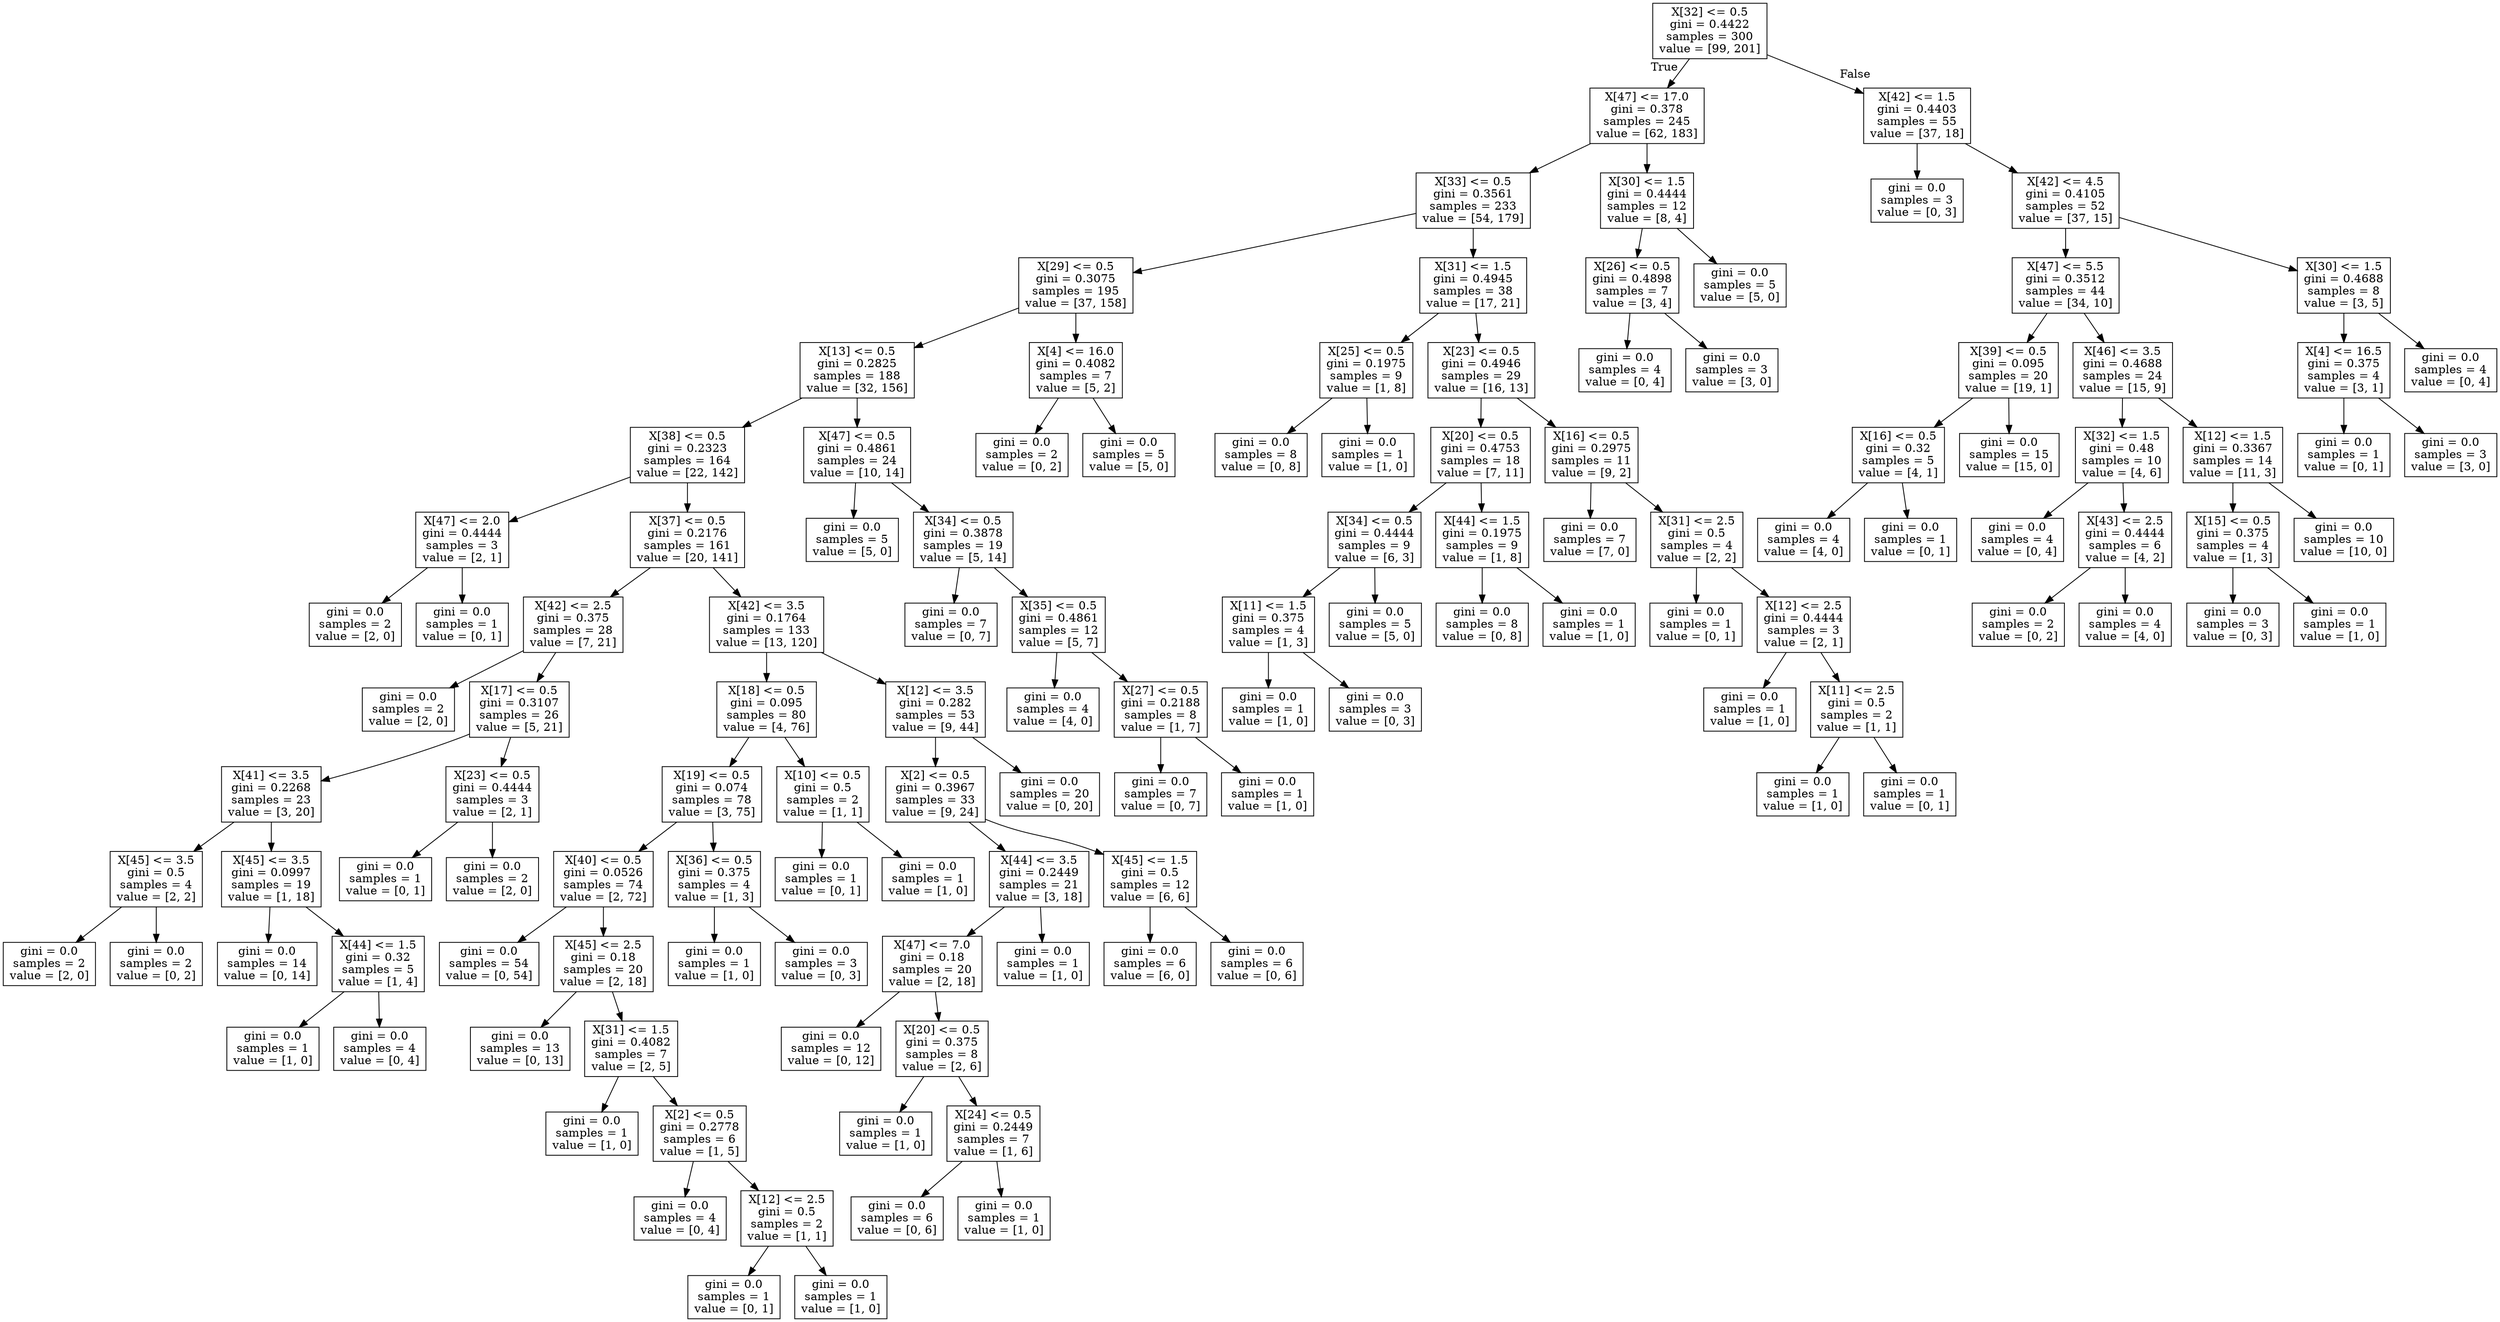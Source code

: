digraph Tree {
node [shape=box] ;
0 [label="X[32] <= 0.5\ngini = 0.4422\nsamples = 300\nvalue = [99, 201]"] ;
1 [label="X[47] <= 17.0\ngini = 0.378\nsamples = 245\nvalue = [62, 183]"] ;
0 -> 1 [labeldistance=2.5, labelangle=45, headlabel="True"] ;
2 [label="X[33] <= 0.5\ngini = 0.3561\nsamples = 233\nvalue = [54, 179]"] ;
1 -> 2 ;
3 [label="X[29] <= 0.5\ngini = 0.3075\nsamples = 195\nvalue = [37, 158]"] ;
2 -> 3 ;
4 [label="X[13] <= 0.5\ngini = 0.2825\nsamples = 188\nvalue = [32, 156]"] ;
3 -> 4 ;
5 [label="X[38] <= 0.5\ngini = 0.2323\nsamples = 164\nvalue = [22, 142]"] ;
4 -> 5 ;
6 [label="X[47] <= 2.0\ngini = 0.4444\nsamples = 3\nvalue = [2, 1]"] ;
5 -> 6 ;
7 [label="gini = 0.0\nsamples = 2\nvalue = [2, 0]"] ;
6 -> 7 ;
8 [label="gini = 0.0\nsamples = 1\nvalue = [0, 1]"] ;
6 -> 8 ;
9 [label="X[37] <= 0.5\ngini = 0.2176\nsamples = 161\nvalue = [20, 141]"] ;
5 -> 9 ;
10 [label="X[42] <= 2.5\ngini = 0.375\nsamples = 28\nvalue = [7, 21]"] ;
9 -> 10 ;
11 [label="gini = 0.0\nsamples = 2\nvalue = [2, 0]"] ;
10 -> 11 ;
12 [label="X[17] <= 0.5\ngini = 0.3107\nsamples = 26\nvalue = [5, 21]"] ;
10 -> 12 ;
13 [label="X[41] <= 3.5\ngini = 0.2268\nsamples = 23\nvalue = [3, 20]"] ;
12 -> 13 ;
14 [label="X[45] <= 3.5\ngini = 0.5\nsamples = 4\nvalue = [2, 2]"] ;
13 -> 14 ;
15 [label="gini = 0.0\nsamples = 2\nvalue = [2, 0]"] ;
14 -> 15 ;
16 [label="gini = 0.0\nsamples = 2\nvalue = [0, 2]"] ;
14 -> 16 ;
17 [label="X[45] <= 3.5\ngini = 0.0997\nsamples = 19\nvalue = [1, 18]"] ;
13 -> 17 ;
18 [label="gini = 0.0\nsamples = 14\nvalue = [0, 14]"] ;
17 -> 18 ;
19 [label="X[44] <= 1.5\ngini = 0.32\nsamples = 5\nvalue = [1, 4]"] ;
17 -> 19 ;
20 [label="gini = 0.0\nsamples = 1\nvalue = [1, 0]"] ;
19 -> 20 ;
21 [label="gini = 0.0\nsamples = 4\nvalue = [0, 4]"] ;
19 -> 21 ;
22 [label="X[23] <= 0.5\ngini = 0.4444\nsamples = 3\nvalue = [2, 1]"] ;
12 -> 22 ;
23 [label="gini = 0.0\nsamples = 1\nvalue = [0, 1]"] ;
22 -> 23 ;
24 [label="gini = 0.0\nsamples = 2\nvalue = [2, 0]"] ;
22 -> 24 ;
25 [label="X[42] <= 3.5\ngini = 0.1764\nsamples = 133\nvalue = [13, 120]"] ;
9 -> 25 ;
26 [label="X[18] <= 0.5\ngini = 0.095\nsamples = 80\nvalue = [4, 76]"] ;
25 -> 26 ;
27 [label="X[19] <= 0.5\ngini = 0.074\nsamples = 78\nvalue = [3, 75]"] ;
26 -> 27 ;
28 [label="X[40] <= 0.5\ngini = 0.0526\nsamples = 74\nvalue = [2, 72]"] ;
27 -> 28 ;
29 [label="gini = 0.0\nsamples = 54\nvalue = [0, 54]"] ;
28 -> 29 ;
30 [label="X[45] <= 2.5\ngini = 0.18\nsamples = 20\nvalue = [2, 18]"] ;
28 -> 30 ;
31 [label="gini = 0.0\nsamples = 13\nvalue = [0, 13]"] ;
30 -> 31 ;
32 [label="X[31] <= 1.5\ngini = 0.4082\nsamples = 7\nvalue = [2, 5]"] ;
30 -> 32 ;
33 [label="gini = 0.0\nsamples = 1\nvalue = [1, 0]"] ;
32 -> 33 ;
34 [label="X[2] <= 0.5\ngini = 0.2778\nsamples = 6\nvalue = [1, 5]"] ;
32 -> 34 ;
35 [label="gini = 0.0\nsamples = 4\nvalue = [0, 4]"] ;
34 -> 35 ;
36 [label="X[12] <= 2.5\ngini = 0.5\nsamples = 2\nvalue = [1, 1]"] ;
34 -> 36 ;
37 [label="gini = 0.0\nsamples = 1\nvalue = [0, 1]"] ;
36 -> 37 ;
38 [label="gini = 0.0\nsamples = 1\nvalue = [1, 0]"] ;
36 -> 38 ;
39 [label="X[36] <= 0.5\ngini = 0.375\nsamples = 4\nvalue = [1, 3]"] ;
27 -> 39 ;
40 [label="gini = 0.0\nsamples = 1\nvalue = [1, 0]"] ;
39 -> 40 ;
41 [label="gini = 0.0\nsamples = 3\nvalue = [0, 3]"] ;
39 -> 41 ;
42 [label="X[10] <= 0.5\ngini = 0.5\nsamples = 2\nvalue = [1, 1]"] ;
26 -> 42 ;
43 [label="gini = 0.0\nsamples = 1\nvalue = [0, 1]"] ;
42 -> 43 ;
44 [label="gini = 0.0\nsamples = 1\nvalue = [1, 0]"] ;
42 -> 44 ;
45 [label="X[12] <= 3.5\ngini = 0.282\nsamples = 53\nvalue = [9, 44]"] ;
25 -> 45 ;
46 [label="X[2] <= 0.5\ngini = 0.3967\nsamples = 33\nvalue = [9, 24]"] ;
45 -> 46 ;
47 [label="X[44] <= 3.5\ngini = 0.2449\nsamples = 21\nvalue = [3, 18]"] ;
46 -> 47 ;
48 [label="X[47] <= 7.0\ngini = 0.18\nsamples = 20\nvalue = [2, 18]"] ;
47 -> 48 ;
49 [label="gini = 0.0\nsamples = 12\nvalue = [0, 12]"] ;
48 -> 49 ;
50 [label="X[20] <= 0.5\ngini = 0.375\nsamples = 8\nvalue = [2, 6]"] ;
48 -> 50 ;
51 [label="gini = 0.0\nsamples = 1\nvalue = [1, 0]"] ;
50 -> 51 ;
52 [label="X[24] <= 0.5\ngini = 0.2449\nsamples = 7\nvalue = [1, 6]"] ;
50 -> 52 ;
53 [label="gini = 0.0\nsamples = 6\nvalue = [0, 6]"] ;
52 -> 53 ;
54 [label="gini = 0.0\nsamples = 1\nvalue = [1, 0]"] ;
52 -> 54 ;
55 [label="gini = 0.0\nsamples = 1\nvalue = [1, 0]"] ;
47 -> 55 ;
56 [label="X[45] <= 1.5\ngini = 0.5\nsamples = 12\nvalue = [6, 6]"] ;
46 -> 56 ;
57 [label="gini = 0.0\nsamples = 6\nvalue = [6, 0]"] ;
56 -> 57 ;
58 [label="gini = 0.0\nsamples = 6\nvalue = [0, 6]"] ;
56 -> 58 ;
59 [label="gini = 0.0\nsamples = 20\nvalue = [0, 20]"] ;
45 -> 59 ;
60 [label="X[47] <= 0.5\ngini = 0.4861\nsamples = 24\nvalue = [10, 14]"] ;
4 -> 60 ;
61 [label="gini = 0.0\nsamples = 5\nvalue = [5, 0]"] ;
60 -> 61 ;
62 [label="X[34] <= 0.5\ngini = 0.3878\nsamples = 19\nvalue = [5, 14]"] ;
60 -> 62 ;
63 [label="gini = 0.0\nsamples = 7\nvalue = [0, 7]"] ;
62 -> 63 ;
64 [label="X[35] <= 0.5\ngini = 0.4861\nsamples = 12\nvalue = [5, 7]"] ;
62 -> 64 ;
65 [label="gini = 0.0\nsamples = 4\nvalue = [4, 0]"] ;
64 -> 65 ;
66 [label="X[27] <= 0.5\ngini = 0.2188\nsamples = 8\nvalue = [1, 7]"] ;
64 -> 66 ;
67 [label="gini = 0.0\nsamples = 7\nvalue = [0, 7]"] ;
66 -> 67 ;
68 [label="gini = 0.0\nsamples = 1\nvalue = [1, 0]"] ;
66 -> 68 ;
69 [label="X[4] <= 16.0\ngini = 0.4082\nsamples = 7\nvalue = [5, 2]"] ;
3 -> 69 ;
70 [label="gini = 0.0\nsamples = 2\nvalue = [0, 2]"] ;
69 -> 70 ;
71 [label="gini = 0.0\nsamples = 5\nvalue = [5, 0]"] ;
69 -> 71 ;
72 [label="X[31] <= 1.5\ngini = 0.4945\nsamples = 38\nvalue = [17, 21]"] ;
2 -> 72 ;
73 [label="X[25] <= 0.5\ngini = 0.1975\nsamples = 9\nvalue = [1, 8]"] ;
72 -> 73 ;
74 [label="gini = 0.0\nsamples = 8\nvalue = [0, 8]"] ;
73 -> 74 ;
75 [label="gini = 0.0\nsamples = 1\nvalue = [1, 0]"] ;
73 -> 75 ;
76 [label="X[23] <= 0.5\ngini = 0.4946\nsamples = 29\nvalue = [16, 13]"] ;
72 -> 76 ;
77 [label="X[20] <= 0.5\ngini = 0.4753\nsamples = 18\nvalue = [7, 11]"] ;
76 -> 77 ;
78 [label="X[34] <= 0.5\ngini = 0.4444\nsamples = 9\nvalue = [6, 3]"] ;
77 -> 78 ;
79 [label="X[11] <= 1.5\ngini = 0.375\nsamples = 4\nvalue = [1, 3]"] ;
78 -> 79 ;
80 [label="gini = 0.0\nsamples = 1\nvalue = [1, 0]"] ;
79 -> 80 ;
81 [label="gini = 0.0\nsamples = 3\nvalue = [0, 3]"] ;
79 -> 81 ;
82 [label="gini = 0.0\nsamples = 5\nvalue = [5, 0]"] ;
78 -> 82 ;
83 [label="X[44] <= 1.5\ngini = 0.1975\nsamples = 9\nvalue = [1, 8]"] ;
77 -> 83 ;
84 [label="gini = 0.0\nsamples = 8\nvalue = [0, 8]"] ;
83 -> 84 ;
85 [label="gini = 0.0\nsamples = 1\nvalue = [1, 0]"] ;
83 -> 85 ;
86 [label="X[16] <= 0.5\ngini = 0.2975\nsamples = 11\nvalue = [9, 2]"] ;
76 -> 86 ;
87 [label="gini = 0.0\nsamples = 7\nvalue = [7, 0]"] ;
86 -> 87 ;
88 [label="X[31] <= 2.5\ngini = 0.5\nsamples = 4\nvalue = [2, 2]"] ;
86 -> 88 ;
89 [label="gini = 0.0\nsamples = 1\nvalue = [0, 1]"] ;
88 -> 89 ;
90 [label="X[12] <= 2.5\ngini = 0.4444\nsamples = 3\nvalue = [2, 1]"] ;
88 -> 90 ;
91 [label="gini = 0.0\nsamples = 1\nvalue = [1, 0]"] ;
90 -> 91 ;
92 [label="X[11] <= 2.5\ngini = 0.5\nsamples = 2\nvalue = [1, 1]"] ;
90 -> 92 ;
93 [label="gini = 0.0\nsamples = 1\nvalue = [1, 0]"] ;
92 -> 93 ;
94 [label="gini = 0.0\nsamples = 1\nvalue = [0, 1]"] ;
92 -> 94 ;
95 [label="X[30] <= 1.5\ngini = 0.4444\nsamples = 12\nvalue = [8, 4]"] ;
1 -> 95 ;
96 [label="X[26] <= 0.5\ngini = 0.4898\nsamples = 7\nvalue = [3, 4]"] ;
95 -> 96 ;
97 [label="gini = 0.0\nsamples = 4\nvalue = [0, 4]"] ;
96 -> 97 ;
98 [label="gini = 0.0\nsamples = 3\nvalue = [3, 0]"] ;
96 -> 98 ;
99 [label="gini = 0.0\nsamples = 5\nvalue = [5, 0]"] ;
95 -> 99 ;
100 [label="X[42] <= 1.5\ngini = 0.4403\nsamples = 55\nvalue = [37, 18]"] ;
0 -> 100 [labeldistance=2.5, labelangle=-45, headlabel="False"] ;
101 [label="gini = 0.0\nsamples = 3\nvalue = [0, 3]"] ;
100 -> 101 ;
102 [label="X[42] <= 4.5\ngini = 0.4105\nsamples = 52\nvalue = [37, 15]"] ;
100 -> 102 ;
103 [label="X[47] <= 5.5\ngini = 0.3512\nsamples = 44\nvalue = [34, 10]"] ;
102 -> 103 ;
104 [label="X[39] <= 0.5\ngini = 0.095\nsamples = 20\nvalue = [19, 1]"] ;
103 -> 104 ;
105 [label="X[16] <= 0.5\ngini = 0.32\nsamples = 5\nvalue = [4, 1]"] ;
104 -> 105 ;
106 [label="gini = 0.0\nsamples = 4\nvalue = [4, 0]"] ;
105 -> 106 ;
107 [label="gini = 0.0\nsamples = 1\nvalue = [0, 1]"] ;
105 -> 107 ;
108 [label="gini = 0.0\nsamples = 15\nvalue = [15, 0]"] ;
104 -> 108 ;
109 [label="X[46] <= 3.5\ngini = 0.4688\nsamples = 24\nvalue = [15, 9]"] ;
103 -> 109 ;
110 [label="X[32] <= 1.5\ngini = 0.48\nsamples = 10\nvalue = [4, 6]"] ;
109 -> 110 ;
111 [label="gini = 0.0\nsamples = 4\nvalue = [0, 4]"] ;
110 -> 111 ;
112 [label="X[43] <= 2.5\ngini = 0.4444\nsamples = 6\nvalue = [4, 2]"] ;
110 -> 112 ;
113 [label="gini = 0.0\nsamples = 2\nvalue = [0, 2]"] ;
112 -> 113 ;
114 [label="gini = 0.0\nsamples = 4\nvalue = [4, 0]"] ;
112 -> 114 ;
115 [label="X[12] <= 1.5\ngini = 0.3367\nsamples = 14\nvalue = [11, 3]"] ;
109 -> 115 ;
116 [label="X[15] <= 0.5\ngini = 0.375\nsamples = 4\nvalue = [1, 3]"] ;
115 -> 116 ;
117 [label="gini = 0.0\nsamples = 3\nvalue = [0, 3]"] ;
116 -> 117 ;
118 [label="gini = 0.0\nsamples = 1\nvalue = [1, 0]"] ;
116 -> 118 ;
119 [label="gini = 0.0\nsamples = 10\nvalue = [10, 0]"] ;
115 -> 119 ;
120 [label="X[30] <= 1.5\ngini = 0.4688\nsamples = 8\nvalue = [3, 5]"] ;
102 -> 120 ;
121 [label="X[4] <= 16.5\ngini = 0.375\nsamples = 4\nvalue = [3, 1]"] ;
120 -> 121 ;
122 [label="gini = 0.0\nsamples = 1\nvalue = [0, 1]"] ;
121 -> 122 ;
123 [label="gini = 0.0\nsamples = 3\nvalue = [3, 0]"] ;
121 -> 123 ;
124 [label="gini = 0.0\nsamples = 4\nvalue = [0, 4]"] ;
120 -> 124 ;
}